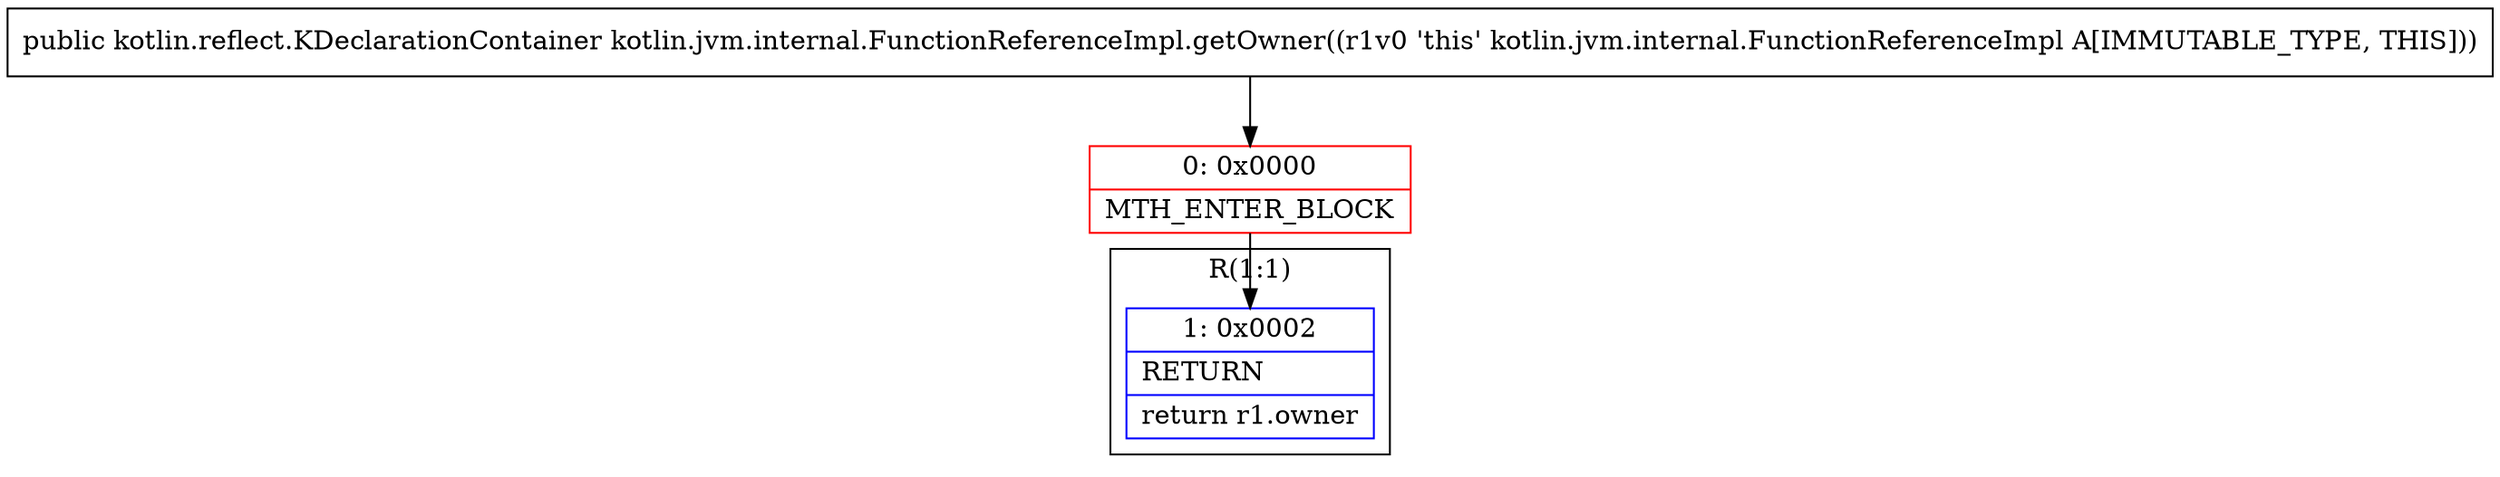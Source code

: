 digraph "CFG forkotlin.jvm.internal.FunctionReferenceImpl.getOwner()Lkotlin\/reflect\/KDeclarationContainer;" {
subgraph cluster_Region_765770039 {
label = "R(1:1)";
node [shape=record,color=blue];
Node_1 [shape=record,label="{1\:\ 0x0002|RETURN\l|return r1.owner\l}"];
}
Node_0 [shape=record,color=red,label="{0\:\ 0x0000|MTH_ENTER_BLOCK\l}"];
MethodNode[shape=record,label="{public kotlin.reflect.KDeclarationContainer kotlin.jvm.internal.FunctionReferenceImpl.getOwner((r1v0 'this' kotlin.jvm.internal.FunctionReferenceImpl A[IMMUTABLE_TYPE, THIS])) }"];
MethodNode -> Node_0;
Node_0 -> Node_1;
}

